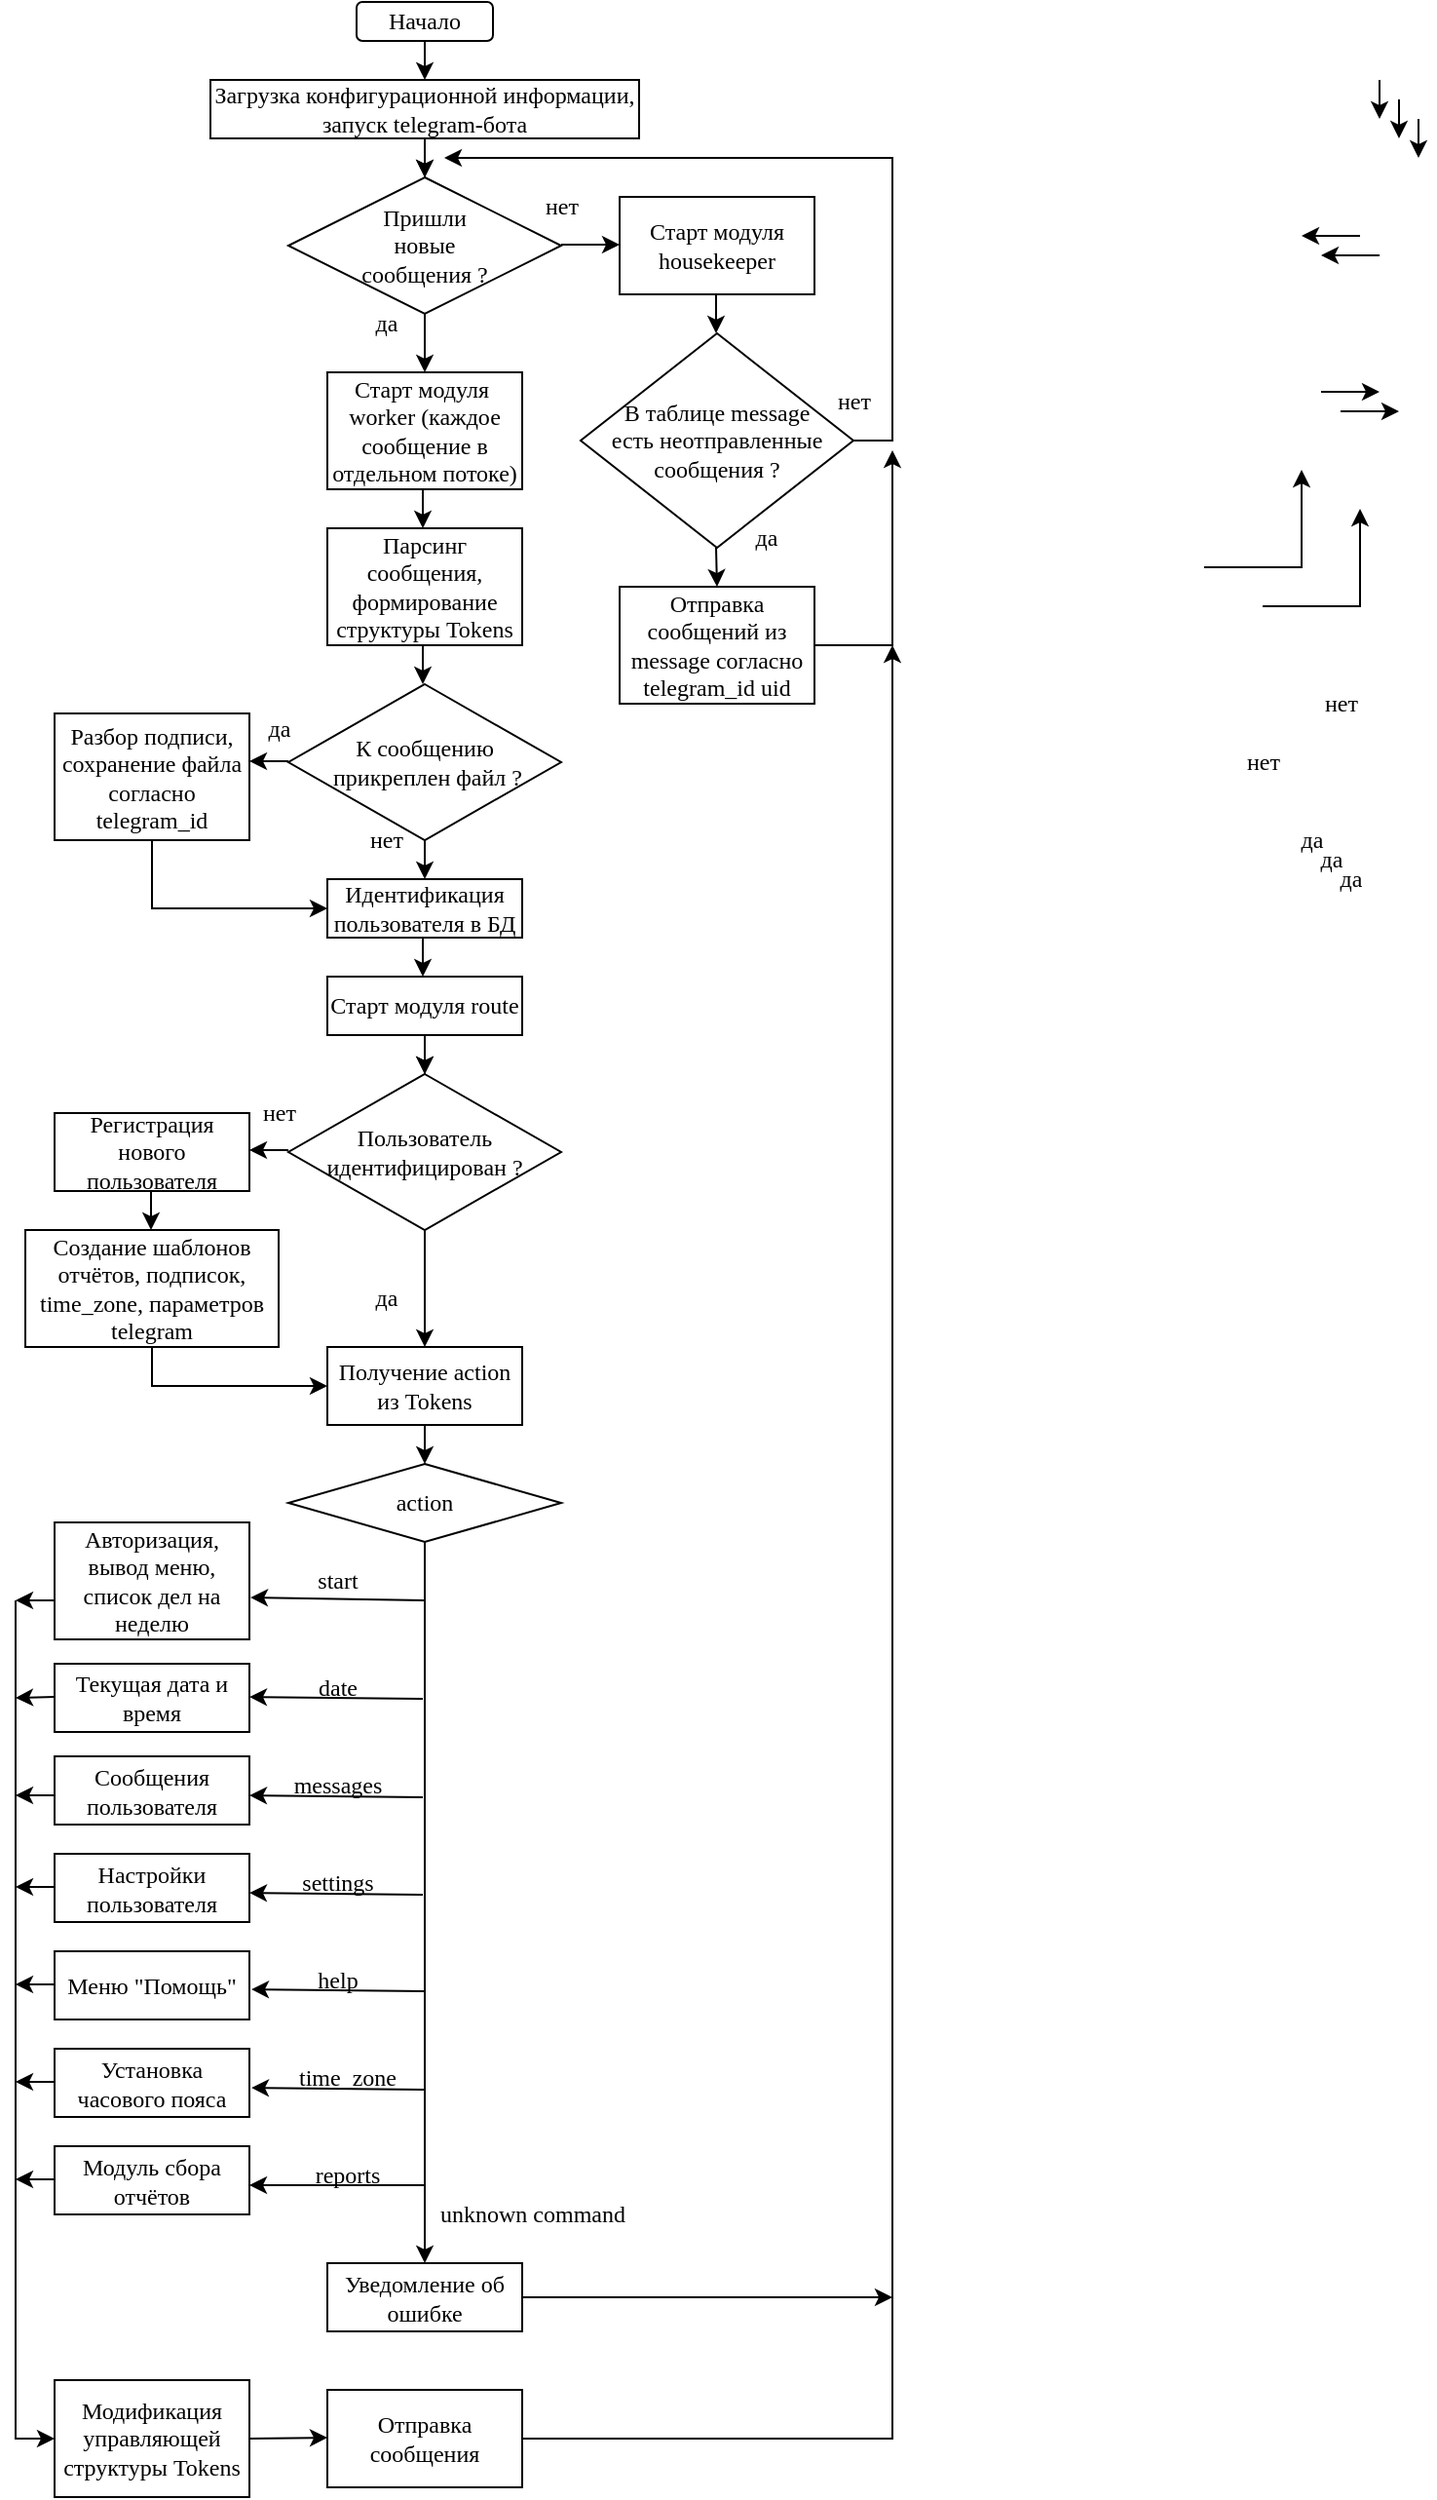 <mxfile version="21.6.6" type="device">
  <diagram name="Page-1" id="b520641d-4fe3-3701-9064-5fc419738815">
    <mxGraphModel dx="1434" dy="758" grid="1" gridSize="10" guides="1" tooltips="1" connect="1" arrows="1" fold="1" page="1" pageScale="1" pageWidth="1100" pageHeight="850" background="none" math="0" shadow="0">
      <root>
        <mxCell id="0" />
        <mxCell id="1" parent="0" />
        <mxCell id="GydJiVa6w5yHV-AoEWcU-1" value="&lt;font style=&quot;font-size: 12px;&quot; face=&quot;Times New Roman&quot;&gt;Начало&lt;/font&gt;" style="rounded=1;whiteSpace=wrap;html=1;" parent="1" vertex="1">
          <mxGeometry x="515" y="80" width="70" height="20" as="geometry" />
        </mxCell>
        <mxCell id="GydJiVa6w5yHV-AoEWcU-9" value="" style="edgeStyle=orthogonalEdgeStyle;rounded=0;orthogonalLoop=1;jettySize=auto;html=1;" parent="1" source="GydJiVa6w5yHV-AoEWcU-2" target="GydJiVa6w5yHV-AoEWcU-3" edge="1">
          <mxGeometry relative="1" as="geometry" />
        </mxCell>
        <mxCell id="GydJiVa6w5yHV-AoEWcU-2" value="&lt;font style=&quot;font-size: 12px;&quot; face=&quot;Times New Roman&quot;&gt;Загрузка конфигурационной информации, запуск telegram-бота&lt;/font&gt;" style="rounded=0;whiteSpace=wrap;html=1;" parent="1" vertex="1">
          <mxGeometry x="440" y="120" width="220" height="30" as="geometry" />
        </mxCell>
        <mxCell id="GydJiVa6w5yHV-AoEWcU-3" value="&lt;font style=&quot;font-size: 12px;&quot; face=&quot;Times New Roman&quot;&gt;Пришли&lt;br&gt;новые &lt;br&gt;сообщения ?&lt;/font&gt;" style="rhombus;whiteSpace=wrap;html=1;" parent="1" vertex="1">
          <mxGeometry x="480" y="170" width="140" height="70" as="geometry" />
        </mxCell>
        <mxCell id="GydJiVa6w5yHV-AoEWcU-4" value="" style="endArrow=classic;html=1;rounded=0;" parent="1" edge="1">
          <mxGeometry width="50" height="50" relative="1" as="geometry">
            <mxPoint x="550" y="100" as="sourcePoint" />
            <mxPoint x="550" y="120" as="targetPoint" />
          </mxGeometry>
        </mxCell>
        <mxCell id="GydJiVa6w5yHV-AoEWcU-6" value="" style="endArrow=classic;html=1;rounded=0;" parent="1" edge="1">
          <mxGeometry width="50" height="50" relative="1" as="geometry">
            <mxPoint x="550" y="150" as="sourcePoint" />
            <mxPoint x="550" y="170" as="targetPoint" />
          </mxGeometry>
        </mxCell>
        <mxCell id="GydJiVa6w5yHV-AoEWcU-8" value="&lt;font style=&quot;font-size: 12px;&quot; face=&quot;Times New Roman&quot;&gt;Старт модуля housekeeper&lt;/font&gt;" style="rounded=0;whiteSpace=wrap;html=1;" parent="1" vertex="1">
          <mxGeometry x="650" y="180" width="100" height="50" as="geometry" />
        </mxCell>
        <mxCell id="GydJiVa6w5yHV-AoEWcU-10" value="" style="endArrow=classic;html=1;rounded=0;" parent="1" edge="1">
          <mxGeometry width="50" height="50" relative="1" as="geometry">
            <mxPoint x="699.5" y="230" as="sourcePoint" />
            <mxPoint x="699.5" y="250" as="targetPoint" />
          </mxGeometry>
        </mxCell>
        <mxCell id="GydJiVa6w5yHV-AoEWcU-11" value="" style="endArrow=classic;html=1;rounded=0;entryX=0.5;entryY=0;entryDx=0;entryDy=0;" parent="1" target="GydJiVa6w5yHV-AoEWcU-38" edge="1">
          <mxGeometry width="50" height="50" relative="1" as="geometry">
            <mxPoint x="550" y="240" as="sourcePoint" />
            <mxPoint x="550" y="260" as="targetPoint" />
          </mxGeometry>
        </mxCell>
        <mxCell id="GydJiVa6w5yHV-AoEWcU-12" value="" style="endArrow=classic;html=1;rounded=0;" parent="1" edge="1">
          <mxGeometry width="50" height="50" relative="1" as="geometry">
            <mxPoint x="699.5" y="360" as="sourcePoint" />
            <mxPoint x="700" y="380" as="targetPoint" />
          </mxGeometry>
        </mxCell>
        <mxCell id="GydJiVa6w5yHV-AoEWcU-13" value="" style="endArrow=classic;html=1;rounded=0;" parent="1" edge="1">
          <mxGeometry width="50" height="50" relative="1" as="geometry">
            <mxPoint x="1030" y="200" as="sourcePoint" />
            <mxPoint x="1000" y="200" as="targetPoint" />
          </mxGeometry>
        </mxCell>
        <mxCell id="GydJiVa6w5yHV-AoEWcU-14" value="" style="endArrow=classic;html=1;rounded=0;" parent="1" edge="1">
          <mxGeometry width="50" height="50" relative="1" as="geometry">
            <mxPoint x="480" y="669" as="sourcePoint" />
            <mxPoint x="460" y="669" as="targetPoint" />
          </mxGeometry>
        </mxCell>
        <mxCell id="GydJiVa6w5yHV-AoEWcU-15" value="" style="endArrow=classic;html=1;rounded=0;" parent="1" edge="1">
          <mxGeometry width="50" height="50" relative="1" as="geometry">
            <mxPoint x="480" y="469.5" as="sourcePoint" />
            <mxPoint x="460" y="469.5" as="targetPoint" />
          </mxGeometry>
        </mxCell>
        <mxCell id="GydJiVa6w5yHV-AoEWcU-16" value="" style="endArrow=classic;html=1;rounded=0;" parent="1" edge="1">
          <mxGeometry width="50" height="50" relative="1" as="geometry">
            <mxPoint x="620" y="204.5" as="sourcePoint" />
            <mxPoint x="650" y="204.5" as="targetPoint" />
          </mxGeometry>
        </mxCell>
        <mxCell id="GydJiVa6w5yHV-AoEWcU-17" value="" style="endArrow=classic;html=1;rounded=0;" parent="1" edge="1">
          <mxGeometry width="50" height="50" relative="1" as="geometry">
            <mxPoint x="1010" y="280" as="sourcePoint" />
            <mxPoint x="1040" y="280" as="targetPoint" />
          </mxGeometry>
        </mxCell>
        <mxCell id="GydJiVa6w5yHV-AoEWcU-18" value="" style="endArrow=classic;html=1;rounded=0;" parent="1" edge="1">
          <mxGeometry width="50" height="50" relative="1" as="geometry">
            <mxPoint x="1020" y="290" as="sourcePoint" />
            <mxPoint x="1050" y="290" as="targetPoint" />
          </mxGeometry>
        </mxCell>
        <mxCell id="GydJiVa6w5yHV-AoEWcU-19" value="&lt;font style=&quot;font-size: 12px;&quot; face=&quot;Times New Roman&quot;&gt;&lt;span style=&quot;&quot;&gt;В таблице message&lt;br&gt;&lt;/span&gt;есть неотправленные сообщения ?&lt;/font&gt;" style="rhombus;whiteSpace=wrap;html=1;" parent="1" vertex="1">
          <mxGeometry x="630" y="250" width="140" height="110" as="geometry" />
        </mxCell>
        <mxCell id="GydJiVa6w5yHV-AoEWcU-20" value="&lt;font face=&quot;Times New Roman&quot;&gt;нет&lt;/font&gt;" style="text;html=1;align=center;verticalAlign=middle;resizable=0;points=[];autosize=1;strokeColor=none;fillColor=none;" parent="1" vertex="1">
          <mxGeometry x="1000" y="425" width="40" height="30" as="geometry" />
        </mxCell>
        <mxCell id="GydJiVa6w5yHV-AoEWcU-21" value="&lt;font face=&quot;Times New Roman&quot;&gt;нет&lt;/font&gt;" style="text;html=1;align=center;verticalAlign=middle;resizable=0;points=[];autosize=1;strokeColor=none;fillColor=none;" parent="1" vertex="1">
          <mxGeometry x="960" y="455" width="40" height="30" as="geometry" />
        </mxCell>
        <mxCell id="GydJiVa6w5yHV-AoEWcU-22" value="&lt;font face=&quot;Times New Roman&quot;&gt;нет&lt;/font&gt;" style="text;html=1;align=center;verticalAlign=middle;resizable=0;points=[];autosize=1;strokeColor=none;fillColor=none;" parent="1" vertex="1">
          <mxGeometry x="750" y="270" width="40" height="30" as="geometry" />
        </mxCell>
        <mxCell id="GydJiVa6w5yHV-AoEWcU-23" value="&lt;font face=&quot;Times New Roman&quot;&gt;нет&lt;/font&gt;" style="text;html=1;align=center;verticalAlign=middle;resizable=0;points=[];autosize=1;strokeColor=none;fillColor=none;" parent="1" vertex="1">
          <mxGeometry x="600" y="170" width="40" height="30" as="geometry" />
        </mxCell>
        <mxCell id="GydJiVa6w5yHV-AoEWcU-24" value="&lt;font face=&quot;Times New Roman&quot;&gt;да&lt;/font&gt;" style="text;html=1;align=center;verticalAlign=middle;resizable=0;points=[];autosize=1;strokeColor=none;fillColor=none;" parent="1" vertex="1">
          <mxGeometry x="990" y="495" width="30" height="30" as="geometry" />
        </mxCell>
        <mxCell id="GydJiVa6w5yHV-AoEWcU-25" value="&lt;font face=&quot;Times New Roman&quot;&gt;да&lt;/font&gt;" style="text;html=1;align=center;verticalAlign=middle;resizable=0;points=[];autosize=1;strokeColor=none;fillColor=none;" parent="1" vertex="1">
          <mxGeometry x="710" y="340" width="30" height="30" as="geometry" />
        </mxCell>
        <mxCell id="GydJiVa6w5yHV-AoEWcU-26" value="&lt;font face=&quot;Times New Roman&quot;&gt;да&lt;/font&gt;" style="text;html=1;align=center;verticalAlign=middle;resizable=0;points=[];autosize=1;strokeColor=none;fillColor=none;" parent="1" vertex="1">
          <mxGeometry x="460" y="437.5" width="30" height="30" as="geometry" />
        </mxCell>
        <mxCell id="GydJiVa6w5yHV-AoEWcU-27" value="&lt;font face=&quot;Times New Roman&quot;&gt;да&lt;/font&gt;" style="text;html=1;align=center;verticalAlign=middle;resizable=0;points=[];autosize=1;strokeColor=none;fillColor=none;" parent="1" vertex="1">
          <mxGeometry x="515" y="230" width="30" height="30" as="geometry" />
        </mxCell>
        <mxCell id="GydJiVa6w5yHV-AoEWcU-29" value="" style="edgeStyle=elbowEdgeStyle;elbow=horizontal;endArrow=classic;html=1;curved=0;rounded=0;endSize=6;startSize=6;exitX=1;exitY=0.5;exitDx=0;exitDy=0;" parent="1" source="GydJiVa6w5yHV-AoEWcU-19" edge="1">
          <mxGeometry width="50" height="50" relative="1" as="geometry">
            <mxPoint x="770" y="220" as="sourcePoint" />
            <mxPoint x="560" y="160" as="targetPoint" />
            <Array as="points">
              <mxPoint x="790" y="240" />
            </Array>
          </mxGeometry>
        </mxCell>
        <mxCell id="GydJiVa6w5yHV-AoEWcU-30" value="" style="endArrow=classic;html=1;rounded=0;" parent="1" edge="1">
          <mxGeometry width="50" height="50" relative="1" as="geometry">
            <mxPoint x="549" y="330" as="sourcePoint" />
            <mxPoint x="549" y="350" as="targetPoint" />
          </mxGeometry>
        </mxCell>
        <mxCell id="GydJiVa6w5yHV-AoEWcU-31" value="" style="endArrow=classic;html=1;rounded=0;" parent="1" edge="1">
          <mxGeometry width="50" height="50" relative="1" as="geometry">
            <mxPoint x="549" y="410" as="sourcePoint" />
            <mxPoint x="549" y="430" as="targetPoint" />
          </mxGeometry>
        </mxCell>
        <mxCell id="GydJiVa6w5yHV-AoEWcU-33" value="&lt;font face=&quot;Times New Roman&quot;&gt;Отправка сообщений из message согласно telegram_id uid&lt;/font&gt;" style="rounded=0;whiteSpace=wrap;html=1;" parent="1" vertex="1">
          <mxGeometry x="650" y="380" width="100" height="60" as="geometry" />
        </mxCell>
        <mxCell id="GydJiVa6w5yHV-AoEWcU-34" value="" style="edgeStyle=segmentEdgeStyle;endArrow=classic;html=1;curved=0;rounded=0;endSize=6;startSize=6;" parent="1" edge="1">
          <mxGeometry width="50" height="50" relative="1" as="geometry">
            <mxPoint x="750" y="410" as="sourcePoint" />
            <mxPoint x="790" y="310" as="targetPoint" />
            <Array as="points">
              <mxPoint x="790" y="410" />
              <mxPoint x="790" y="360" />
            </Array>
          </mxGeometry>
        </mxCell>
        <mxCell id="GydJiVa6w5yHV-AoEWcU-35" value="" style="edgeStyle=segmentEdgeStyle;endArrow=classic;html=1;curved=0;rounded=0;endSize=6;startSize=6;" parent="1" edge="1">
          <mxGeometry width="50" height="50" relative="1" as="geometry">
            <mxPoint x="950" y="370" as="sourcePoint" />
            <mxPoint x="1000" y="320" as="targetPoint" />
          </mxGeometry>
        </mxCell>
        <mxCell id="GydJiVa6w5yHV-AoEWcU-36" value="" style="edgeStyle=segmentEdgeStyle;endArrow=classic;html=1;curved=0;rounded=0;endSize=6;startSize=6;" parent="1" edge="1">
          <mxGeometry width="50" height="50" relative="1" as="geometry">
            <mxPoint x="980" y="390" as="sourcePoint" />
            <mxPoint x="1030" y="340" as="targetPoint" />
          </mxGeometry>
        </mxCell>
        <mxCell id="GydJiVa6w5yHV-AoEWcU-37" value="" style="edgeStyle=segmentEdgeStyle;endArrow=classic;html=1;curved=0;rounded=0;endSize=6;startSize=6;exitX=1;exitY=0.5;exitDx=0;exitDy=0;" parent="1" source="GydJiVa6w5yHV-AoEWcU-51" edge="1">
          <mxGeometry width="50" height="50" relative="1" as="geometry">
            <mxPoint x="740" y="740" as="sourcePoint" />
            <mxPoint x="790" y="410" as="targetPoint" />
            <Array as="points">
              <mxPoint x="790" y="1330" />
            </Array>
          </mxGeometry>
        </mxCell>
        <mxCell id="GydJiVa6w5yHV-AoEWcU-38" value="&lt;font style=&quot;font-size: 12px;&quot; face=&quot;Times New Roman&quot;&gt;Старт модуля&amp;nbsp; worker (каждое сообщение в отдельном потоке)&lt;/font&gt;" style="rounded=0;whiteSpace=wrap;html=1;" parent="1" vertex="1">
          <mxGeometry x="500" y="270" width="100" height="60" as="geometry" />
        </mxCell>
        <mxCell id="GydJiVa6w5yHV-AoEWcU-39" value="&lt;font style=&quot;font-size: 12px;&quot; face=&quot;Times New Roman&quot;&gt;Парсинг сообщения, формирование структуры Tokens&lt;/font&gt;" style="rounded=0;whiteSpace=wrap;html=1;" parent="1" vertex="1">
          <mxGeometry x="500" y="350" width="100" height="60" as="geometry" />
        </mxCell>
        <mxCell id="GydJiVa6w5yHV-AoEWcU-40" value="&lt;font face=&quot;Times New Roman&quot;&gt;К сообщению&lt;br&gt;&amp;nbsp;прикреплен файл ?&lt;/font&gt;" style="rhombus;whiteSpace=wrap;html=1;" parent="1" vertex="1">
          <mxGeometry x="480" y="430" width="140" height="80" as="geometry" />
        </mxCell>
        <mxCell id="GydJiVa6w5yHV-AoEWcU-43" value="" style="endArrow=classic;html=1;rounded=0;" parent="1" edge="1">
          <mxGeometry width="50" height="50" relative="1" as="geometry">
            <mxPoint x="1040" y="120" as="sourcePoint" />
            <mxPoint x="1040" y="140" as="targetPoint" />
          </mxGeometry>
        </mxCell>
        <mxCell id="GydJiVa6w5yHV-AoEWcU-44" value="" style="endArrow=classic;html=1;rounded=0;" parent="1" edge="1">
          <mxGeometry width="50" height="50" relative="1" as="geometry">
            <mxPoint x="1050" y="130" as="sourcePoint" />
            <mxPoint x="1050" y="150" as="targetPoint" />
          </mxGeometry>
        </mxCell>
        <mxCell id="GydJiVa6w5yHV-AoEWcU-45" value="" style="endArrow=classic;html=1;rounded=0;" parent="1" edge="1">
          <mxGeometry width="50" height="50" relative="1" as="geometry">
            <mxPoint x="550" y="510" as="sourcePoint" />
            <mxPoint x="550" y="530" as="targetPoint" />
          </mxGeometry>
        </mxCell>
        <mxCell id="GydJiVa6w5yHV-AoEWcU-46" value="&lt;font style=&quot;font-size: 12px;&quot; face=&quot;Times New Roman&quot;&gt;Разбор подписи, сохранение файла согласно telegram_id&lt;/font&gt;" style="rounded=0;whiteSpace=wrap;html=1;" parent="1" vertex="1">
          <mxGeometry x="360" y="445" width="100" height="65" as="geometry" />
        </mxCell>
        <mxCell id="GydJiVa6w5yHV-AoEWcU-47" value="&lt;font face=&quot;Times New Roman&quot;&gt;да&lt;/font&gt;" style="text;html=1;align=center;verticalAlign=middle;resizable=0;points=[];autosize=1;strokeColor=none;fillColor=none;" parent="1" vertex="1">
          <mxGeometry x="1000" y="505" width="30" height="30" as="geometry" />
        </mxCell>
        <mxCell id="GydJiVa6w5yHV-AoEWcU-48" value="&lt;font face=&quot;Times New Roman&quot;&gt;да&lt;/font&gt;" style="text;html=1;align=center;verticalAlign=middle;resizable=0;points=[];autosize=1;strokeColor=none;fillColor=none;" parent="1" vertex="1">
          <mxGeometry x="1010" y="515" width="30" height="30" as="geometry" />
        </mxCell>
        <mxCell id="GydJiVa6w5yHV-AoEWcU-49" value="&lt;font face=&quot;Times New Roman&quot;&gt;да&lt;/font&gt;" style="text;html=1;align=center;verticalAlign=middle;resizable=0;points=[];autosize=1;strokeColor=none;fillColor=none;" parent="1" vertex="1">
          <mxGeometry x="515" y="730" width="30" height="30" as="geometry" />
        </mxCell>
        <mxCell id="GydJiVa6w5yHV-AoEWcU-50" value="&lt;font face=&quot;Times New Roman&quot;&gt;нет&lt;/font&gt;" style="text;html=1;align=center;verticalAlign=middle;resizable=0;points=[];autosize=1;strokeColor=none;fillColor=none;" parent="1" vertex="1">
          <mxGeometry x="510" y="495" width="40" height="30" as="geometry" />
        </mxCell>
        <mxCell id="GydJiVa6w5yHV-AoEWcU-51" value="&lt;font style=&quot;font-size: 12px;&quot; face=&quot;Times New Roman&quot;&gt;Отправка сообщения&lt;/font&gt;" style="rounded=0;whiteSpace=wrap;html=1;" parent="1" vertex="1">
          <mxGeometry x="500" y="1305" width="100" height="50" as="geometry" />
        </mxCell>
        <mxCell id="GydJiVa6w5yHV-AoEWcU-52" value="&lt;font style=&quot;font-size: 12px;&quot; face=&quot;Times New Roman&quot;&gt;Идентификация пользователя в БД&lt;/font&gt;" style="rounded=0;whiteSpace=wrap;html=1;" parent="1" vertex="1">
          <mxGeometry x="500" y="530" width="100" height="30" as="geometry" />
        </mxCell>
        <mxCell id="GydJiVa6w5yHV-AoEWcU-53" value="" style="edgeStyle=segmentEdgeStyle;endArrow=classic;html=1;curved=0;rounded=0;endSize=6;startSize=6;exitX=0.25;exitY=1;exitDx=0;exitDy=0;entryX=0;entryY=0.5;entryDx=0;entryDy=0;" parent="1" source="GydJiVa6w5yHV-AoEWcU-46" target="GydJiVa6w5yHV-AoEWcU-52" edge="1">
          <mxGeometry width="50" height="50" relative="1" as="geometry">
            <mxPoint x="390" y="590" as="sourcePoint" />
            <mxPoint x="440" y="540" as="targetPoint" />
            <Array as="points">
              <mxPoint x="410" y="510" />
              <mxPoint x="410" y="545" />
            </Array>
          </mxGeometry>
        </mxCell>
        <mxCell id="GydJiVa6w5yHV-AoEWcU-54" value="" style="edgeStyle=segmentEdgeStyle;endArrow=classic;html=1;curved=0;rounded=0;endSize=6;startSize=6;entryX=0;entryY=0.5;entryDx=0;entryDy=0;exitX=0.5;exitY=1;exitDx=0;exitDy=0;" parent="1" source="GydJiVa6w5yHV-AoEWcU-66" target="GydJiVa6w5yHV-AoEWcU-64" edge="1">
          <mxGeometry width="50" height="50" relative="1" as="geometry">
            <mxPoint x="405" y="830" as="sourcePoint" />
            <mxPoint x="455" y="780" as="targetPoint" />
            <Array as="points">
              <mxPoint x="410" y="790" />
            </Array>
          </mxGeometry>
        </mxCell>
        <mxCell id="GydJiVa6w5yHV-AoEWcU-67" value="" style="edgeStyle=orthogonalEdgeStyle;rounded=0;orthogonalLoop=1;jettySize=auto;html=1;" parent="1" source="GydJiVa6w5yHV-AoEWcU-55" target="GydJiVa6w5yHV-AoEWcU-58" edge="1">
          <mxGeometry relative="1" as="geometry" />
        </mxCell>
        <mxCell id="GydJiVa6w5yHV-AoEWcU-55" value="&lt;font style=&quot;font-size: 12px;&quot; face=&quot;Times New Roman&quot;&gt;Старт модуля route&lt;/font&gt;" style="rounded=0;whiteSpace=wrap;html=1;" parent="1" vertex="1">
          <mxGeometry x="500" y="580" width="100" height="30" as="geometry" />
        </mxCell>
        <mxCell id="GydJiVa6w5yHV-AoEWcU-56" value="" style="endArrow=classic;html=1;rounded=0;" parent="1" edge="1">
          <mxGeometry width="50" height="50" relative="1" as="geometry">
            <mxPoint x="1060" y="140" as="sourcePoint" />
            <mxPoint x="1060" y="160" as="targetPoint" />
          </mxGeometry>
        </mxCell>
        <mxCell id="GydJiVa6w5yHV-AoEWcU-57" value="" style="endArrow=classic;html=1;rounded=0;" parent="1" edge="1">
          <mxGeometry width="50" height="50" relative="1" as="geometry">
            <mxPoint x="549" y="560" as="sourcePoint" />
            <mxPoint x="549" y="580" as="targetPoint" />
          </mxGeometry>
        </mxCell>
        <mxCell id="GydJiVa6w5yHV-AoEWcU-58" value="&lt;font face=&quot;Times New Roman&quot;&gt;Пользователь идентифицирован ?&lt;/font&gt;" style="rhombus;whiteSpace=wrap;html=1;" parent="1" vertex="1">
          <mxGeometry x="480" y="630" width="140" height="80" as="geometry" />
        </mxCell>
        <mxCell id="GydJiVa6w5yHV-AoEWcU-59" value="&lt;font face=&quot;Times New Roman&quot;&gt;нет&lt;/font&gt;" style="text;html=1;align=center;verticalAlign=middle;resizable=0;points=[];autosize=1;strokeColor=none;fillColor=none;" parent="1" vertex="1">
          <mxGeometry x="455" y="635" width="40" height="30" as="geometry" />
        </mxCell>
        <mxCell id="GydJiVa6w5yHV-AoEWcU-60" value="&lt;font style=&quot;font-size: 12px;&quot; face=&quot;Times New Roman&quot;&gt;Регистрация нового пользователя&lt;/font&gt;" style="rounded=0;whiteSpace=wrap;html=1;" parent="1" vertex="1">
          <mxGeometry x="360" y="650" width="100" height="40" as="geometry" />
        </mxCell>
        <mxCell id="GydJiVa6w5yHV-AoEWcU-61" value="" style="endArrow=classic;html=1;rounded=0;" parent="1" edge="1">
          <mxGeometry width="50" height="50" relative="1" as="geometry">
            <mxPoint x="550" y="610" as="sourcePoint" />
            <mxPoint x="550" y="630" as="targetPoint" />
          </mxGeometry>
        </mxCell>
        <mxCell id="GydJiVa6w5yHV-AoEWcU-63" value="" style="endArrow=classic;html=1;rounded=0;exitX=0.5;exitY=1;exitDx=0;exitDy=0;entryX=0.5;entryY=0;entryDx=0;entryDy=0;" parent="1" source="GydJiVa6w5yHV-AoEWcU-58" target="GydJiVa6w5yHV-AoEWcU-64" edge="1">
          <mxGeometry width="50" height="50" relative="1" as="geometry">
            <mxPoint x="550" y="730" as="sourcePoint" />
            <mxPoint x="550" y="760" as="targetPoint" />
          </mxGeometry>
        </mxCell>
        <mxCell id="GydJiVa6w5yHV-AoEWcU-64" value="&lt;font style=&quot;font-size: 12px;&quot; face=&quot;Times New Roman&quot;&gt;Получение action из Tokens&lt;/font&gt;" style="rounded=0;whiteSpace=wrap;html=1;" parent="1" vertex="1">
          <mxGeometry x="500" y="770" width="100" height="40" as="geometry" />
        </mxCell>
        <mxCell id="GydJiVa6w5yHV-AoEWcU-66" value="&lt;font face=&quot;Times New Roman&quot;&gt;Создание шаблонов отчётов, подписок, time_zone, параметров telegram&lt;/font&gt;" style="rounded=0;whiteSpace=wrap;html=1;" parent="1" vertex="1">
          <mxGeometry x="345" y="710" width="130" height="60" as="geometry" />
        </mxCell>
        <mxCell id="GydJiVa6w5yHV-AoEWcU-68" value="" style="endArrow=classic;html=1;rounded=0;" parent="1" edge="1">
          <mxGeometry width="50" height="50" relative="1" as="geometry">
            <mxPoint x="409.5" y="690" as="sourcePoint" />
            <mxPoint x="409.5" y="710" as="targetPoint" />
          </mxGeometry>
        </mxCell>
        <mxCell id="DsWHekYgy49XnMRuWNNR-1" value="&lt;font face=&quot;Times New Roman&quot;&gt;action&lt;/font&gt;" style="rhombus;whiteSpace=wrap;html=1;" parent="1" vertex="1">
          <mxGeometry x="480" y="830" width="140" height="40" as="geometry" />
        </mxCell>
        <mxCell id="DsWHekYgy49XnMRuWNNR-2" value="" style="endArrow=classic;html=1;rounded=0;" parent="1" edge="1">
          <mxGeometry width="50" height="50" relative="1" as="geometry">
            <mxPoint x="550" y="810" as="sourcePoint" />
            <mxPoint x="550" y="830" as="targetPoint" />
          </mxGeometry>
        </mxCell>
        <mxCell id="DsWHekYgy49XnMRuWNNR-4" value="&lt;font face=&quot;Times New Roman&quot;&gt;Авторизация, вывод меню, список дел на неделю&lt;/font&gt;" style="rounded=0;whiteSpace=wrap;html=1;" parent="1" vertex="1">
          <mxGeometry x="360" y="860" width="100" height="60" as="geometry" />
        </mxCell>
        <mxCell id="DsWHekYgy49XnMRuWNNR-5" value="&lt;font face=&quot;Times New Roman&quot;&gt;start&lt;/font&gt;" style="text;html=1;align=center;verticalAlign=middle;resizable=0;points=[];autosize=1;strokeColor=none;fillColor=none;" parent="1" vertex="1">
          <mxGeometry x="485" y="875" width="40" height="30" as="geometry" />
        </mxCell>
        <mxCell id="DsWHekYgy49XnMRuWNNR-6" value="&lt;font face=&quot;Times New Roman&quot;&gt;date&lt;/font&gt;" style="text;html=1;align=center;verticalAlign=middle;resizable=0;points=[];autosize=1;strokeColor=none;fillColor=none;" parent="1" vertex="1">
          <mxGeometry x="485" y="930" width="40" height="30" as="geometry" />
        </mxCell>
        <mxCell id="DsWHekYgy49XnMRuWNNR-7" value="&lt;font face=&quot;Times New Roman&quot;&gt;messages&lt;/font&gt;" style="text;html=1;align=center;verticalAlign=middle;resizable=0;points=[];autosize=1;strokeColor=none;fillColor=none;" parent="1" vertex="1">
          <mxGeometry x="470" y="980" width="70" height="30" as="geometry" />
        </mxCell>
        <mxCell id="DsWHekYgy49XnMRuWNNR-8" value="&lt;font face=&quot;Times New Roman&quot;&gt;settings&lt;/font&gt;" style="text;html=1;align=center;verticalAlign=middle;resizable=0;points=[];autosize=1;strokeColor=none;fillColor=none;" parent="1" vertex="1">
          <mxGeometry x="475" y="1030" width="60" height="30" as="geometry" />
        </mxCell>
        <mxCell id="DsWHekYgy49XnMRuWNNR-9" value="&lt;font face=&quot;Times New Roman&quot;&gt;help&lt;/font&gt;" style="text;html=1;align=center;verticalAlign=middle;resizable=0;points=[];autosize=1;strokeColor=none;fillColor=none;" parent="1" vertex="1">
          <mxGeometry x="485" y="1080" width="40" height="30" as="geometry" />
        </mxCell>
        <mxCell id="DsWHekYgy49XnMRuWNNR-10" value="&lt;font face=&quot;Times New Roman&quot;&gt;time_zone&lt;/font&gt;" style="text;html=1;align=center;verticalAlign=middle;resizable=0;points=[];autosize=1;strokeColor=none;fillColor=none;" parent="1" vertex="1">
          <mxGeometry x="475" y="1130" width="70" height="30" as="geometry" />
        </mxCell>
        <mxCell id="DsWHekYgy49XnMRuWNNR-11" value="&lt;font face=&quot;Times New Roman&quot;&gt;reports&lt;/font&gt;" style="text;html=1;align=center;verticalAlign=middle;resizable=0;points=[];autosize=1;strokeColor=none;fillColor=none;" parent="1" vertex="1">
          <mxGeometry x="480" y="1180" width="60" height="30" as="geometry" />
        </mxCell>
        <mxCell id="DsWHekYgy49XnMRuWNNR-12" value="&lt;font face=&quot;Times New Roman&quot;&gt;Модификация управляющей структуры Tokens&lt;/font&gt;" style="rounded=0;whiteSpace=wrap;html=1;" parent="1" vertex="1">
          <mxGeometry x="360" y="1300" width="100" height="60" as="geometry" />
        </mxCell>
        <mxCell id="DsWHekYgy49XnMRuWNNR-13" value="&lt;font face=&quot;Times New Roman&quot;&gt;Текущая дата и время&lt;/font&gt;" style="rounded=0;whiteSpace=wrap;html=1;" parent="1" vertex="1">
          <mxGeometry x="360" y="932.5" width="100" height="35" as="geometry" />
        </mxCell>
        <mxCell id="DsWHekYgy49XnMRuWNNR-14" value="&lt;font face=&quot;Times New Roman&quot;&gt;Сообщения пользователя&lt;/font&gt;" style="rounded=0;whiteSpace=wrap;html=1;" parent="1" vertex="1">
          <mxGeometry x="360" y="980" width="100" height="35" as="geometry" />
        </mxCell>
        <mxCell id="DsWHekYgy49XnMRuWNNR-15" value="&lt;font face=&quot;Times New Roman&quot;&gt;Настройки пользователя&lt;/font&gt;" style="rounded=0;whiteSpace=wrap;html=1;" parent="1" vertex="1">
          <mxGeometry x="360" y="1030" width="100" height="35" as="geometry" />
        </mxCell>
        <mxCell id="DsWHekYgy49XnMRuWNNR-16" value="&lt;font face=&quot;Times New Roman&quot;&gt;Меню &quot;Помощь&quot;&lt;/font&gt;" style="rounded=0;whiteSpace=wrap;html=1;" parent="1" vertex="1">
          <mxGeometry x="360" y="1080" width="100" height="35" as="geometry" />
        </mxCell>
        <mxCell id="DsWHekYgy49XnMRuWNNR-17" value="&lt;font face=&quot;Times New Roman&quot;&gt;Установка часового пояса&lt;/font&gt;" style="rounded=0;whiteSpace=wrap;html=1;" parent="1" vertex="1">
          <mxGeometry x="360" y="1130" width="100" height="35" as="geometry" />
        </mxCell>
        <mxCell id="DsWHekYgy49XnMRuWNNR-18" value="&lt;font face=&quot;Times New Roman&quot;&gt;Модуль сбора отчётов&lt;/font&gt;" style="rounded=0;whiteSpace=wrap;html=1;" parent="1" vertex="1">
          <mxGeometry x="360" y="1180" width="100" height="35" as="geometry" />
        </mxCell>
        <mxCell id="DsWHekYgy49XnMRuWNNR-19" value="" style="endArrow=classic;html=1;rounded=0;entryX=1.005;entryY=0.642;entryDx=0;entryDy=0;entryPerimeter=0;" parent="1" target="DsWHekYgy49XnMRuWNNR-4" edge="1">
          <mxGeometry width="50" height="50" relative="1" as="geometry">
            <mxPoint x="550" y="900" as="sourcePoint" />
            <mxPoint x="520" y="900" as="targetPoint" />
          </mxGeometry>
        </mxCell>
        <mxCell id="DsWHekYgy49XnMRuWNNR-21" value="" style="endArrow=classic;html=1;rounded=0;entryX=1.005;entryY=0.642;entryDx=0;entryDy=0;entryPerimeter=0;" parent="1" edge="1">
          <mxGeometry width="50" height="50" relative="1" as="geometry">
            <mxPoint x="549" y="950.5" as="sourcePoint" />
            <mxPoint x="460" y="949.5" as="targetPoint" />
          </mxGeometry>
        </mxCell>
        <mxCell id="DsWHekYgy49XnMRuWNNR-22" value="" style="endArrow=classic;html=1;rounded=0;entryX=1.005;entryY=0.642;entryDx=0;entryDy=0;entryPerimeter=0;" parent="1" edge="1">
          <mxGeometry width="50" height="50" relative="1" as="geometry">
            <mxPoint x="549" y="1001" as="sourcePoint" />
            <mxPoint x="460" y="1000" as="targetPoint" />
          </mxGeometry>
        </mxCell>
        <mxCell id="DsWHekYgy49XnMRuWNNR-23" value="" style="endArrow=classic;html=1;rounded=0;entryX=1.005;entryY=0.642;entryDx=0;entryDy=0;entryPerimeter=0;" parent="1" edge="1">
          <mxGeometry width="50" height="50" relative="1" as="geometry">
            <mxPoint x="549" y="1051" as="sourcePoint" />
            <mxPoint x="460" y="1050" as="targetPoint" />
          </mxGeometry>
        </mxCell>
        <mxCell id="DsWHekYgy49XnMRuWNNR-24" value="" style="endArrow=classic;html=1;rounded=0;entryX=1.005;entryY=0.642;entryDx=0;entryDy=0;entryPerimeter=0;" parent="1" edge="1">
          <mxGeometry width="50" height="50" relative="1" as="geometry">
            <mxPoint x="550" y="1100.5" as="sourcePoint" />
            <mxPoint x="461" y="1099.5" as="targetPoint" />
          </mxGeometry>
        </mxCell>
        <mxCell id="DsWHekYgy49XnMRuWNNR-27" value="" style="endArrow=classic;html=1;rounded=0;entryX=1.005;entryY=0.642;entryDx=0;entryDy=0;entryPerimeter=0;" parent="1" edge="1">
          <mxGeometry width="50" height="50" relative="1" as="geometry">
            <mxPoint x="550" y="1151" as="sourcePoint" />
            <mxPoint x="461" y="1150" as="targetPoint" />
          </mxGeometry>
        </mxCell>
        <mxCell id="DsWHekYgy49XnMRuWNNR-29" value="" style="edgeStyle=segmentEdgeStyle;endArrow=classic;html=1;curved=0;rounded=0;endSize=6;startSize=6;exitX=0.5;exitY=1;exitDx=0;exitDy=0;" parent="1" source="DsWHekYgy49XnMRuWNNR-1" edge="1">
          <mxGeometry width="50" height="50" relative="1" as="geometry">
            <mxPoint x="600" y="925" as="sourcePoint" />
            <mxPoint x="460" y="1200" as="targetPoint" />
            <Array as="points">
              <mxPoint x="550" y="1200" />
            </Array>
          </mxGeometry>
        </mxCell>
        <mxCell id="DsWHekYgy49XnMRuWNNR-32" value="" style="endArrow=classic;html=1;rounded=0;" parent="1" edge="1">
          <mxGeometry width="50" height="50" relative="1" as="geometry">
            <mxPoint x="460" y="1330" as="sourcePoint" />
            <mxPoint x="500" y="1329.5" as="targetPoint" />
          </mxGeometry>
        </mxCell>
        <mxCell id="DsWHekYgy49XnMRuWNNR-33" value="" style="endArrow=classic;html=1;rounded=0;" parent="1" edge="1">
          <mxGeometry width="50" height="50" relative="1" as="geometry">
            <mxPoint x="1040" y="210" as="sourcePoint" />
            <mxPoint x="1010" y="210" as="targetPoint" />
          </mxGeometry>
        </mxCell>
        <mxCell id="DsWHekYgy49XnMRuWNNR-34" value="" style="endArrow=classic;html=1;rounded=0;" parent="1" edge="1">
          <mxGeometry width="50" height="50" relative="1" as="geometry">
            <mxPoint x="360" y="900" as="sourcePoint" />
            <mxPoint x="340" y="900" as="targetPoint" />
          </mxGeometry>
        </mxCell>
        <mxCell id="DsWHekYgy49XnMRuWNNR-38" value="" style="endArrow=classic;html=1;rounded=0;" parent="1" edge="1">
          <mxGeometry width="50" height="50" relative="1" as="geometry">
            <mxPoint x="360" y="1197" as="sourcePoint" />
            <mxPoint x="340" y="1197" as="targetPoint" />
          </mxGeometry>
        </mxCell>
        <mxCell id="DsWHekYgy49XnMRuWNNR-39" value="" style="endArrow=classic;html=1;rounded=0;" parent="1" edge="1">
          <mxGeometry width="50" height="50" relative="1" as="geometry">
            <mxPoint x="360" y="1147" as="sourcePoint" />
            <mxPoint x="340" y="1147" as="targetPoint" />
          </mxGeometry>
        </mxCell>
        <mxCell id="DsWHekYgy49XnMRuWNNR-40" value="" style="endArrow=classic;html=1;rounded=0;" parent="1" edge="1">
          <mxGeometry width="50" height="50" relative="1" as="geometry">
            <mxPoint x="360" y="1097" as="sourcePoint" />
            <mxPoint x="340" y="1097" as="targetPoint" />
          </mxGeometry>
        </mxCell>
        <mxCell id="DsWHekYgy49XnMRuWNNR-41" value="" style="endArrow=classic;html=1;rounded=0;" parent="1" edge="1">
          <mxGeometry width="50" height="50" relative="1" as="geometry">
            <mxPoint x="360" y="1047" as="sourcePoint" />
            <mxPoint x="340" y="1047" as="targetPoint" />
          </mxGeometry>
        </mxCell>
        <mxCell id="DsWHekYgy49XnMRuWNNR-42" value="" style="endArrow=classic;html=1;rounded=0;" parent="1" edge="1">
          <mxGeometry width="50" height="50" relative="1" as="geometry">
            <mxPoint x="360" y="1000" as="sourcePoint" />
            <mxPoint x="340" y="1000" as="targetPoint" />
          </mxGeometry>
        </mxCell>
        <mxCell id="DsWHekYgy49XnMRuWNNR-43" value="" style="endArrow=classic;html=1;rounded=0;" parent="1" edge="1">
          <mxGeometry width="50" height="50" relative="1" as="geometry">
            <mxPoint x="360" y="949.5" as="sourcePoint" />
            <mxPoint x="340" y="950" as="targetPoint" />
          </mxGeometry>
        </mxCell>
        <mxCell id="DsWHekYgy49XnMRuWNNR-45" value="" style="edgeStyle=segmentEdgeStyle;endArrow=classic;html=1;curved=0;rounded=0;endSize=6;startSize=6;" parent="1" edge="1">
          <mxGeometry width="50" height="50" relative="1" as="geometry">
            <mxPoint x="340" y="900" as="sourcePoint" />
            <mxPoint x="360" y="1330" as="targetPoint" />
            <Array as="points">
              <mxPoint x="340" y="1330" />
              <mxPoint x="360" y="1330" />
            </Array>
          </mxGeometry>
        </mxCell>
        <mxCell id="XkMCz8WHFmBDRb8C-v3J-5" style="edgeStyle=orthogonalEdgeStyle;rounded=0;orthogonalLoop=1;jettySize=auto;html=1;" edge="1" parent="1" source="XkMCz8WHFmBDRb8C-v3J-2">
          <mxGeometry relative="1" as="geometry">
            <mxPoint x="790" y="1257.5" as="targetPoint" />
          </mxGeometry>
        </mxCell>
        <mxCell id="XkMCz8WHFmBDRb8C-v3J-2" value="&lt;font face=&quot;Times New Roman&quot;&gt;Уведомление об ошибке&lt;/font&gt;" style="rounded=0;whiteSpace=wrap;html=1;" vertex="1" parent="1">
          <mxGeometry x="500" y="1240" width="100" height="35" as="geometry" />
        </mxCell>
        <mxCell id="XkMCz8WHFmBDRb8C-v3J-3" value="" style="endArrow=classic;html=1;rounded=0;entryX=0.5;entryY=0;entryDx=0;entryDy=0;" edge="1" parent="1" target="XkMCz8WHFmBDRb8C-v3J-2">
          <mxGeometry width="50" height="50" relative="1" as="geometry">
            <mxPoint x="550" y="1200" as="sourcePoint" />
            <mxPoint x="550" y="1230" as="targetPoint" />
          </mxGeometry>
        </mxCell>
        <mxCell id="XkMCz8WHFmBDRb8C-v3J-4" value="&lt;font face=&quot;Times New Roman&quot;&gt;unknown command&lt;/font&gt;" style="text;html=1;align=center;verticalAlign=middle;resizable=0;points=[];autosize=1;strokeColor=none;fillColor=none;" vertex="1" parent="1">
          <mxGeometry x="545" y="1200" width="120" height="30" as="geometry" />
        </mxCell>
      </root>
    </mxGraphModel>
  </diagram>
</mxfile>
